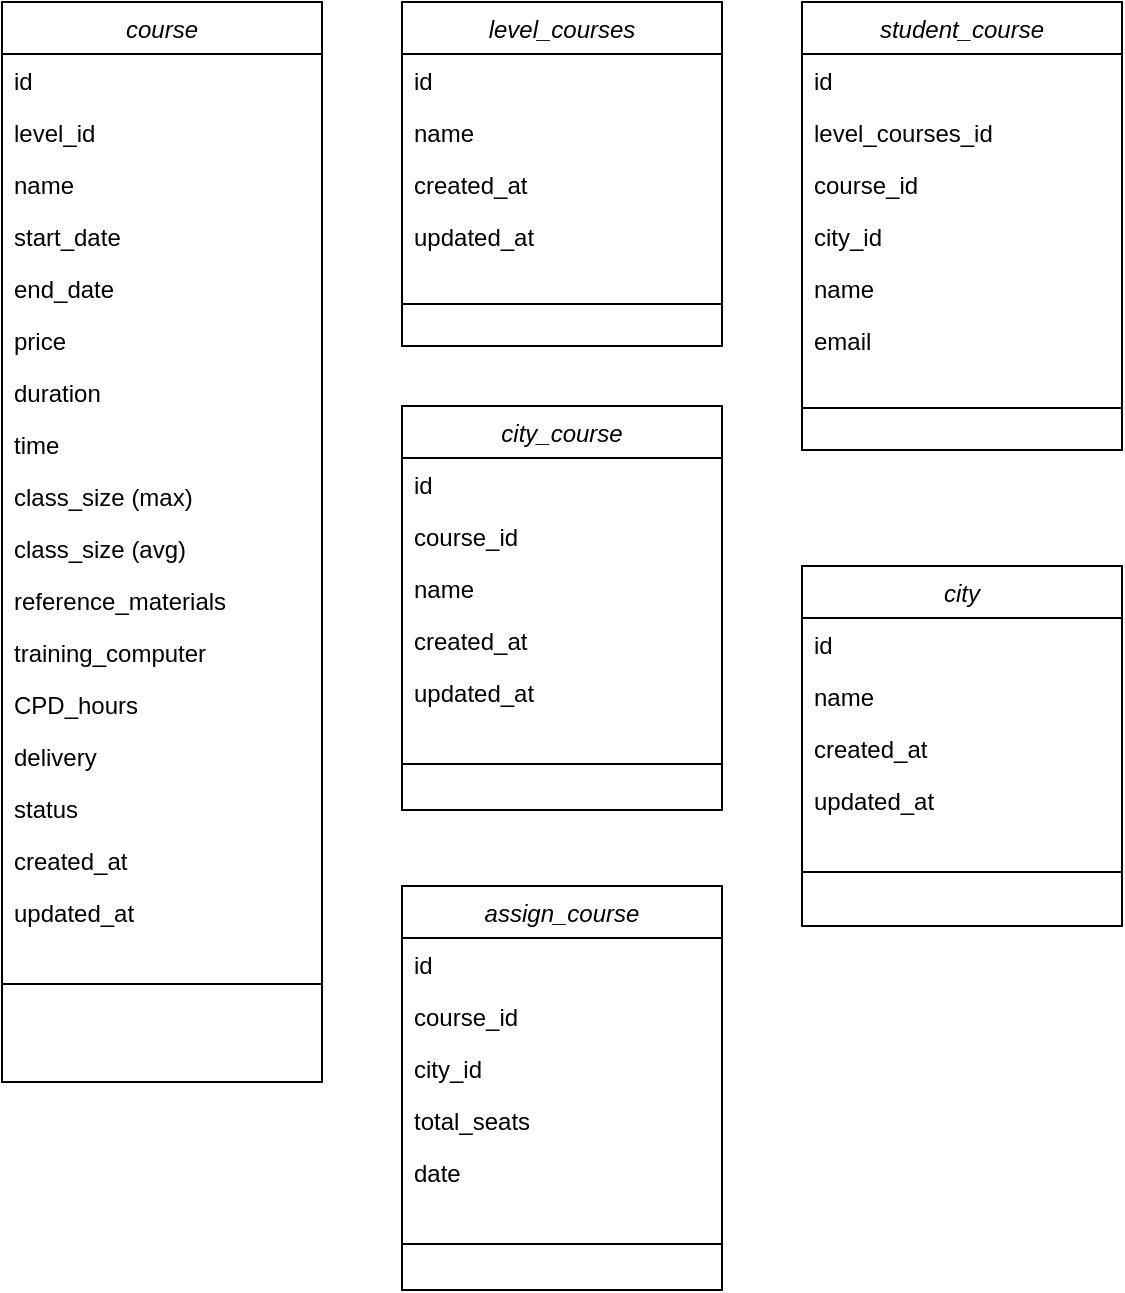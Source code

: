 <mxfile version="13.9.9" type="device"><diagram id="C5RBs43oDa-KdzZeNtuy" name="Page-1"><mxGraphModel dx="852" dy="494" grid="1" gridSize="10" guides="1" tooltips="1" connect="1" arrows="1" fold="1" page="1" pageScale="1" pageWidth="827" pageHeight="1169" math="0" shadow="0"><root><mxCell id="WIyWlLk6GJQsqaUBKTNV-0"/><mxCell id="WIyWlLk6GJQsqaUBKTNV-1" parent="WIyWlLk6GJQsqaUBKTNV-0"/><mxCell id="zkfFHV4jXpPFQw0GAbJ--0" value="level_courses" style="swimlane;fontStyle=2;align=center;verticalAlign=top;childLayout=stackLayout;horizontal=1;startSize=26;horizontalStack=0;resizeParent=1;resizeLast=0;collapsible=1;marginBottom=0;rounded=0;shadow=0;strokeWidth=1;" parent="WIyWlLk6GJQsqaUBKTNV-1" vertex="1"><mxGeometry x="240" y="38" width="160" height="172" as="geometry"><mxRectangle x="230" y="140" width="160" height="26" as="alternateBounds"/></mxGeometry></mxCell><mxCell id="zkfFHV4jXpPFQw0GAbJ--1" value="id" style="text;align=left;verticalAlign=top;spacingLeft=4;spacingRight=4;overflow=hidden;rotatable=0;points=[[0,0.5],[1,0.5]];portConstraint=eastwest;" parent="zkfFHV4jXpPFQw0GAbJ--0" vertex="1"><mxGeometry y="26" width="160" height="26" as="geometry"/></mxCell><mxCell id="eDQgV81m9udc8_w9qfrE-2" value="name" style="text;align=left;verticalAlign=top;spacingLeft=4;spacingRight=4;overflow=hidden;rotatable=0;points=[[0,0.5],[1,0.5]];portConstraint=eastwest;rounded=0;shadow=0;html=0;" parent="zkfFHV4jXpPFQw0GAbJ--0" vertex="1"><mxGeometry y="52" width="160" height="26" as="geometry"/></mxCell><mxCell id="eDQgV81m9udc8_w9qfrE-40" value="created_at" style="text;align=left;verticalAlign=top;spacingLeft=4;spacingRight=4;overflow=hidden;rotatable=0;points=[[0,0.5],[1,0.5]];portConstraint=eastwest;rounded=0;shadow=0;html=0;" parent="zkfFHV4jXpPFQw0GAbJ--0" vertex="1"><mxGeometry y="78" width="160" height="26" as="geometry"/></mxCell><mxCell id="eDQgV81m9udc8_w9qfrE-41" value="updated_at" style="text;align=left;verticalAlign=top;spacingLeft=4;spacingRight=4;overflow=hidden;rotatable=0;points=[[0,0.5],[1,0.5]];portConstraint=eastwest;rounded=0;shadow=0;html=0;" parent="zkfFHV4jXpPFQw0GAbJ--0" vertex="1"><mxGeometry y="104" width="160" height="26" as="geometry"/></mxCell><mxCell id="zkfFHV4jXpPFQw0GAbJ--4" value="" style="line;html=1;strokeWidth=1;align=left;verticalAlign=middle;spacingTop=-1;spacingLeft=3;spacingRight=3;rotatable=0;labelPosition=right;points=[];portConstraint=eastwest;" parent="zkfFHV4jXpPFQw0GAbJ--0" vertex="1"><mxGeometry y="130" width="160" height="42" as="geometry"/></mxCell><mxCell id="eDQgV81m9udc8_w9qfrE-3" value="city_course" style="swimlane;fontStyle=2;align=center;verticalAlign=top;childLayout=stackLayout;horizontal=1;startSize=26;horizontalStack=0;resizeParent=1;resizeLast=0;collapsible=1;marginBottom=0;rounded=0;shadow=0;strokeWidth=1;" parent="WIyWlLk6GJQsqaUBKTNV-1" vertex="1"><mxGeometry x="240" y="240" width="160" height="202" as="geometry"><mxRectangle x="230" y="140" width="160" height="26" as="alternateBounds"/></mxGeometry></mxCell><mxCell id="eDQgV81m9udc8_w9qfrE-4" value="id" style="text;align=left;verticalAlign=top;spacingLeft=4;spacingRight=4;overflow=hidden;rotatable=0;points=[[0,0.5],[1,0.5]];portConstraint=eastwest;" parent="eDQgV81m9udc8_w9qfrE-3" vertex="1"><mxGeometry y="26" width="160" height="26" as="geometry"/></mxCell><mxCell id="eDQgV81m9udc8_w9qfrE-5" value="course_id" style="text;align=left;verticalAlign=top;spacingLeft=4;spacingRight=4;overflow=hidden;rotatable=0;points=[[0,0.5],[1,0.5]];portConstraint=eastwest;rounded=0;shadow=0;html=0;" parent="eDQgV81m9udc8_w9qfrE-3" vertex="1"><mxGeometry y="52" width="160" height="26" as="geometry"/></mxCell><mxCell id="eDQgV81m9udc8_w9qfrE-6" value="name" style="text;align=left;verticalAlign=top;spacingLeft=4;spacingRight=4;overflow=hidden;rotatable=0;points=[[0,0.5],[1,0.5]];portConstraint=eastwest;rounded=0;shadow=0;html=0;" parent="eDQgV81m9udc8_w9qfrE-3" vertex="1"><mxGeometry y="78" width="160" height="26" as="geometry"/></mxCell><mxCell id="eDQgV81m9udc8_w9qfrE-37" value="created_at" style="text;align=left;verticalAlign=top;spacingLeft=4;spacingRight=4;overflow=hidden;rotatable=0;points=[[0,0.5],[1,0.5]];portConstraint=eastwest;rounded=0;shadow=0;html=0;" parent="eDQgV81m9udc8_w9qfrE-3" vertex="1"><mxGeometry y="104" width="160" height="26" as="geometry"/></mxCell><mxCell id="eDQgV81m9udc8_w9qfrE-36" value="updated_at" style="text;align=left;verticalAlign=top;spacingLeft=4;spacingRight=4;overflow=hidden;rotatable=0;points=[[0,0.5],[1,0.5]];portConstraint=eastwest;rounded=0;shadow=0;html=0;" parent="eDQgV81m9udc8_w9qfrE-3" vertex="1"><mxGeometry y="130" width="160" height="26" as="geometry"/></mxCell><mxCell id="eDQgV81m9udc8_w9qfrE-9" value="" style="line;html=1;strokeWidth=1;align=left;verticalAlign=middle;spacingTop=-1;spacingLeft=3;spacingRight=3;rotatable=0;labelPosition=right;points=[];portConstraint=eastwest;" parent="eDQgV81m9udc8_w9qfrE-3" vertex="1"><mxGeometry y="156" width="160" height="46" as="geometry"/></mxCell><mxCell id="eDQgV81m9udc8_w9qfrE-11" value="course" style="swimlane;fontStyle=2;align=center;verticalAlign=top;childLayout=stackLayout;horizontal=1;startSize=26;horizontalStack=0;resizeParent=1;resizeLast=0;collapsible=1;marginBottom=0;rounded=0;shadow=0;strokeWidth=1;" parent="WIyWlLk6GJQsqaUBKTNV-1" vertex="1"><mxGeometry x="40" y="38" width="160" height="540" as="geometry"><mxRectangle x="230" y="140" width="160" height="26" as="alternateBounds"/></mxGeometry></mxCell><mxCell id="eDQgV81m9udc8_w9qfrE-12" value="id" style="text;align=left;verticalAlign=top;spacingLeft=4;spacingRight=4;overflow=hidden;rotatable=0;points=[[0,0.5],[1,0.5]];portConstraint=eastwest;" parent="eDQgV81m9udc8_w9qfrE-11" vertex="1"><mxGeometry y="26" width="160" height="26" as="geometry"/></mxCell><mxCell id="eDQgV81m9udc8_w9qfrE-44" value="level_id" style="text;align=left;verticalAlign=top;spacingLeft=4;spacingRight=4;overflow=hidden;rotatable=0;points=[[0,0.5],[1,0.5]];portConstraint=eastwest;rounded=0;shadow=0;html=0;" parent="eDQgV81m9udc8_w9qfrE-11" vertex="1"><mxGeometry y="52" width="160" height="26" as="geometry"/></mxCell><mxCell id="eDQgV81m9udc8_w9qfrE-14" value="name" style="text;align=left;verticalAlign=top;spacingLeft=4;spacingRight=4;overflow=hidden;rotatable=0;points=[[0,0.5],[1,0.5]];portConstraint=eastwest;rounded=0;shadow=0;html=0;" parent="eDQgV81m9udc8_w9qfrE-11" vertex="1"><mxGeometry y="78" width="160" height="26" as="geometry"/></mxCell><mxCell id="eDQgV81m9udc8_w9qfrE-13" value="start_date" style="text;align=left;verticalAlign=top;spacingLeft=4;spacingRight=4;overflow=hidden;rotatable=0;points=[[0,0.5],[1,0.5]];portConstraint=eastwest;rounded=0;shadow=0;html=0;" parent="eDQgV81m9udc8_w9qfrE-11" vertex="1"><mxGeometry y="104" width="160" height="26" as="geometry"/></mxCell><mxCell id="eDQgV81m9udc8_w9qfrE-58" value="end_date" style="text;align=left;verticalAlign=top;spacingLeft=4;spacingRight=4;overflow=hidden;rotatable=0;points=[[0,0.5],[1,0.5]];portConstraint=eastwest;rounded=0;shadow=0;html=0;" parent="eDQgV81m9udc8_w9qfrE-11" vertex="1"><mxGeometry y="130" width="160" height="26" as="geometry"/></mxCell><mxCell id="eDQgV81m9udc8_w9qfrE-23" value="price" style="text;align=left;verticalAlign=top;spacingLeft=4;spacingRight=4;overflow=hidden;rotatable=0;points=[[0,0.5],[1,0.5]];portConstraint=eastwest;rounded=0;shadow=0;html=0;" parent="eDQgV81m9udc8_w9qfrE-11" vertex="1"><mxGeometry y="156" width="160" height="26" as="geometry"/></mxCell><mxCell id="eDQgV81m9udc8_w9qfrE-24" value="duration" style="text;align=left;verticalAlign=top;spacingLeft=4;spacingRight=4;overflow=hidden;rotatable=0;points=[[0,0.5],[1,0.5]];portConstraint=eastwest;rounded=0;shadow=0;html=0;" parent="eDQgV81m9udc8_w9qfrE-11" vertex="1"><mxGeometry y="182" width="160" height="26" as="geometry"/></mxCell><mxCell id="eDQgV81m9udc8_w9qfrE-25" value="time" style="text;align=left;verticalAlign=top;spacingLeft=4;spacingRight=4;overflow=hidden;rotatable=0;points=[[0,0.5],[1,0.5]];portConstraint=eastwest;rounded=0;shadow=0;html=0;" parent="eDQgV81m9udc8_w9qfrE-11" vertex="1"><mxGeometry y="208" width="160" height="26" as="geometry"/></mxCell><mxCell id="eDQgV81m9udc8_w9qfrE-26" value="class_size (max)" style="text;align=left;verticalAlign=top;spacingLeft=4;spacingRight=4;overflow=hidden;rotatable=0;points=[[0,0.5],[1,0.5]];portConstraint=eastwest;rounded=0;shadow=0;html=0;" parent="eDQgV81m9udc8_w9qfrE-11" vertex="1"><mxGeometry y="234" width="160" height="26" as="geometry"/></mxCell><mxCell id="eDQgV81m9udc8_w9qfrE-27" value="class_size (avg)" style="text;align=left;verticalAlign=top;spacingLeft=4;spacingRight=4;overflow=hidden;rotatable=0;points=[[0,0.5],[1,0.5]];portConstraint=eastwest;rounded=0;shadow=0;html=0;" parent="eDQgV81m9udc8_w9qfrE-11" vertex="1"><mxGeometry y="260" width="160" height="26" as="geometry"/></mxCell><mxCell id="eDQgV81m9udc8_w9qfrE-28" value="reference_materials" style="text;align=left;verticalAlign=top;spacingLeft=4;spacingRight=4;overflow=hidden;rotatable=0;points=[[0,0.5],[1,0.5]];portConstraint=eastwest;rounded=0;shadow=0;html=0;" parent="eDQgV81m9udc8_w9qfrE-11" vertex="1"><mxGeometry y="286" width="160" height="26" as="geometry"/></mxCell><mxCell id="eDQgV81m9udc8_w9qfrE-29" value="training_computer" style="text;align=left;verticalAlign=top;spacingLeft=4;spacingRight=4;overflow=hidden;rotatable=0;points=[[0,0.5],[1,0.5]];portConstraint=eastwest;rounded=0;shadow=0;html=0;" parent="eDQgV81m9udc8_w9qfrE-11" vertex="1"><mxGeometry y="312" width="160" height="26" as="geometry"/></mxCell><mxCell id="eDQgV81m9udc8_w9qfrE-30" value="CPD_hours" style="text;align=left;verticalAlign=top;spacingLeft=4;spacingRight=4;overflow=hidden;rotatable=0;points=[[0,0.5],[1,0.5]];portConstraint=eastwest;rounded=0;shadow=0;html=0;" parent="eDQgV81m9udc8_w9qfrE-11" vertex="1"><mxGeometry y="338" width="160" height="26" as="geometry"/></mxCell><mxCell id="eDQgV81m9udc8_w9qfrE-31" value="delivery" style="text;align=left;verticalAlign=top;spacingLeft=4;spacingRight=4;overflow=hidden;rotatable=0;points=[[0,0.5],[1,0.5]];portConstraint=eastwest;rounded=0;shadow=0;html=0;" parent="eDQgV81m9udc8_w9qfrE-11" vertex="1"><mxGeometry y="364" width="160" height="26" as="geometry"/></mxCell><mxCell id="eDQgV81m9udc8_w9qfrE-22" value="status" style="text;align=left;verticalAlign=top;spacingLeft=4;spacingRight=4;overflow=hidden;rotatable=0;points=[[0,0.5],[1,0.5]];portConstraint=eastwest;rounded=0;shadow=0;html=0;" parent="eDQgV81m9udc8_w9qfrE-11" vertex="1"><mxGeometry y="390" width="160" height="26" as="geometry"/></mxCell><mxCell id="eDQgV81m9udc8_w9qfrE-32" value="created_at" style="text;align=left;verticalAlign=top;spacingLeft=4;spacingRight=4;overflow=hidden;rotatable=0;points=[[0,0.5],[1,0.5]];portConstraint=eastwest;rounded=0;shadow=0;html=0;" parent="eDQgV81m9udc8_w9qfrE-11" vertex="1"><mxGeometry y="416" width="160" height="26" as="geometry"/></mxCell><mxCell id="eDQgV81m9udc8_w9qfrE-33" value="updated_at" style="text;align=left;verticalAlign=top;spacingLeft=4;spacingRight=4;overflow=hidden;rotatable=0;points=[[0,0.5],[1,0.5]];portConstraint=eastwest;rounded=0;shadow=0;html=0;" parent="eDQgV81m9udc8_w9qfrE-11" vertex="1"><mxGeometry y="442" width="160" height="26" as="geometry"/></mxCell><mxCell id="eDQgV81m9udc8_w9qfrE-15" value="" style="line;html=1;strokeWidth=1;align=left;verticalAlign=middle;spacingTop=-1;spacingLeft=3;spacingRight=3;rotatable=0;labelPosition=right;points=[];portConstraint=eastwest;" parent="eDQgV81m9udc8_w9qfrE-11" vertex="1"><mxGeometry y="468" width="160" height="46" as="geometry"/></mxCell><mxCell id="eDQgV81m9udc8_w9qfrE-45" value="student_course" style="swimlane;fontStyle=2;align=center;verticalAlign=top;childLayout=stackLayout;horizontal=1;startSize=26;horizontalStack=0;resizeParent=1;resizeLast=0;collapsible=1;marginBottom=0;rounded=0;shadow=0;strokeWidth=1;" parent="WIyWlLk6GJQsqaUBKTNV-1" vertex="1"><mxGeometry x="440" y="38" width="160" height="224" as="geometry"><mxRectangle x="230" y="140" width="160" height="26" as="alternateBounds"/></mxGeometry></mxCell><mxCell id="eDQgV81m9udc8_w9qfrE-46" value="id" style="text;align=left;verticalAlign=top;spacingLeft=4;spacingRight=4;overflow=hidden;rotatable=0;points=[[0,0.5],[1,0.5]];portConstraint=eastwest;" parent="eDQgV81m9udc8_w9qfrE-45" vertex="1"><mxGeometry y="26" width="160" height="26" as="geometry"/></mxCell><mxCell id="eDQgV81m9udc8_w9qfrE-47" value="level_courses_id" style="text;align=left;verticalAlign=top;spacingLeft=4;spacingRight=4;overflow=hidden;rotatable=0;points=[[0,0.5],[1,0.5]];portConstraint=eastwest;rounded=0;shadow=0;html=0;" parent="eDQgV81m9udc8_w9qfrE-45" vertex="1"><mxGeometry y="52" width="160" height="26" as="geometry"/></mxCell><mxCell id="eDQgV81m9udc8_w9qfrE-56" value="course_id" style="text;align=left;verticalAlign=top;spacingLeft=4;spacingRight=4;overflow=hidden;rotatable=0;points=[[0,0.5],[1,0.5]];portConstraint=eastwest;rounded=0;shadow=0;html=0;" parent="eDQgV81m9udc8_w9qfrE-45" vertex="1"><mxGeometry y="78" width="160" height="26" as="geometry"/></mxCell><mxCell id="eDQgV81m9udc8_w9qfrE-48" value="city_id" style="text;align=left;verticalAlign=top;spacingLeft=4;spacingRight=4;overflow=hidden;rotatable=0;points=[[0,0.5],[1,0.5]];portConstraint=eastwest;rounded=0;shadow=0;html=0;" parent="eDQgV81m9udc8_w9qfrE-45" vertex="1"><mxGeometry y="104" width="160" height="26" as="geometry"/></mxCell><mxCell id="eDQgV81m9udc8_w9qfrE-54" value="name" style="text;align=left;verticalAlign=top;spacingLeft=4;spacingRight=4;overflow=hidden;rotatable=0;points=[[0,0.5],[1,0.5]];portConstraint=eastwest;rounded=0;shadow=0;html=0;" parent="eDQgV81m9udc8_w9qfrE-45" vertex="1"><mxGeometry y="130" width="160" height="26" as="geometry"/></mxCell><mxCell id="eDQgV81m9udc8_w9qfrE-55" value="email" style="text;align=left;verticalAlign=top;spacingLeft=4;spacingRight=4;overflow=hidden;rotatable=0;points=[[0,0.5],[1,0.5]];portConstraint=eastwest;rounded=0;shadow=0;html=0;" parent="eDQgV81m9udc8_w9qfrE-45" vertex="1"><mxGeometry y="156" width="160" height="26" as="geometry"/></mxCell><mxCell id="eDQgV81m9udc8_w9qfrE-53" value="" style="line;html=1;strokeWidth=1;align=left;verticalAlign=middle;spacingTop=-1;spacingLeft=3;spacingRight=3;rotatable=0;labelPosition=right;points=[];portConstraint=eastwest;" parent="eDQgV81m9udc8_w9qfrE-45" vertex="1"><mxGeometry y="182" width="160" height="42" as="geometry"/></mxCell><mxCell id="KGHuFUtIYzSd_lAwzmdQ-0" value="city" style="swimlane;fontStyle=2;align=center;verticalAlign=top;childLayout=stackLayout;horizontal=1;startSize=26;horizontalStack=0;resizeParent=1;resizeLast=0;collapsible=1;marginBottom=0;rounded=0;shadow=0;strokeWidth=1;" parent="WIyWlLk6GJQsqaUBKTNV-1" vertex="1"><mxGeometry x="440" y="320" width="160" height="180" as="geometry"><mxRectangle x="230" y="140" width="160" height="26" as="alternateBounds"/></mxGeometry></mxCell><mxCell id="KGHuFUtIYzSd_lAwzmdQ-1" value="id" style="text;align=left;verticalAlign=top;spacingLeft=4;spacingRight=4;overflow=hidden;rotatable=0;points=[[0,0.5],[1,0.5]];portConstraint=eastwest;" parent="KGHuFUtIYzSd_lAwzmdQ-0" vertex="1"><mxGeometry y="26" width="160" height="26" as="geometry"/></mxCell><mxCell id="KGHuFUtIYzSd_lAwzmdQ-2" value="name" style="text;align=left;verticalAlign=top;spacingLeft=4;spacingRight=4;overflow=hidden;rotatable=0;points=[[0,0.5],[1,0.5]];portConstraint=eastwest;rounded=0;shadow=0;html=0;" parent="KGHuFUtIYzSd_lAwzmdQ-0" vertex="1"><mxGeometry y="52" width="160" height="26" as="geometry"/></mxCell><mxCell id="KGHuFUtIYzSd_lAwzmdQ-4" value="created_at" style="text;align=left;verticalAlign=top;spacingLeft=4;spacingRight=4;overflow=hidden;rotatable=0;points=[[0,0.5],[1,0.5]];portConstraint=eastwest;rounded=0;shadow=0;html=0;" parent="KGHuFUtIYzSd_lAwzmdQ-0" vertex="1"><mxGeometry y="78" width="160" height="26" as="geometry"/></mxCell><mxCell id="KGHuFUtIYzSd_lAwzmdQ-5" value="updated_at" style="text;align=left;verticalAlign=top;spacingLeft=4;spacingRight=4;overflow=hidden;rotatable=0;points=[[0,0.5],[1,0.5]];portConstraint=eastwest;rounded=0;shadow=0;html=0;" parent="KGHuFUtIYzSd_lAwzmdQ-0" vertex="1"><mxGeometry y="104" width="160" height="26" as="geometry"/></mxCell><mxCell id="KGHuFUtIYzSd_lAwzmdQ-6" value="" style="line;html=1;strokeWidth=1;align=left;verticalAlign=middle;spacingTop=-1;spacingLeft=3;spacingRight=3;rotatable=0;labelPosition=right;points=[];portConstraint=eastwest;" parent="KGHuFUtIYzSd_lAwzmdQ-0" vertex="1"><mxGeometry y="130" width="160" height="46" as="geometry"/></mxCell><mxCell id="0q2i737V4KBBfJiaUAES-0" value="assign_course" style="swimlane;fontStyle=2;align=center;verticalAlign=top;childLayout=stackLayout;horizontal=1;startSize=26;horizontalStack=0;resizeParent=1;resizeLast=0;collapsible=1;marginBottom=0;rounded=0;shadow=0;strokeWidth=1;" vertex="1" parent="WIyWlLk6GJQsqaUBKTNV-1"><mxGeometry x="240" y="480" width="160" height="202" as="geometry"><mxRectangle x="230" y="140" width="160" height="26" as="alternateBounds"/></mxGeometry></mxCell><mxCell id="0q2i737V4KBBfJiaUAES-1" value="id" style="text;align=left;verticalAlign=top;spacingLeft=4;spacingRight=4;overflow=hidden;rotatable=0;points=[[0,0.5],[1,0.5]];portConstraint=eastwest;" vertex="1" parent="0q2i737V4KBBfJiaUAES-0"><mxGeometry y="26" width="160" height="26" as="geometry"/></mxCell><mxCell id="0q2i737V4KBBfJiaUAES-2" value="course_id" style="text;align=left;verticalAlign=top;spacingLeft=4;spacingRight=4;overflow=hidden;rotatable=0;points=[[0,0.5],[1,0.5]];portConstraint=eastwest;rounded=0;shadow=0;html=0;" vertex="1" parent="0q2i737V4KBBfJiaUAES-0"><mxGeometry y="52" width="160" height="26" as="geometry"/></mxCell><mxCell id="0q2i737V4KBBfJiaUAES-3" value="city_id" style="text;align=left;verticalAlign=top;spacingLeft=4;spacingRight=4;overflow=hidden;rotatable=0;points=[[0,0.5],[1,0.5]];portConstraint=eastwest;rounded=0;shadow=0;html=0;" vertex="1" parent="0q2i737V4KBBfJiaUAES-0"><mxGeometry y="78" width="160" height="26" as="geometry"/></mxCell><mxCell id="0q2i737V4KBBfJiaUAES-4" value="total_seats" style="text;align=left;verticalAlign=top;spacingLeft=4;spacingRight=4;overflow=hidden;rotatable=0;points=[[0,0.5],[1,0.5]];portConstraint=eastwest;rounded=0;shadow=0;html=0;" vertex="1" parent="0q2i737V4KBBfJiaUAES-0"><mxGeometry y="104" width="160" height="26" as="geometry"/></mxCell><mxCell id="0q2i737V4KBBfJiaUAES-6" value="date" style="text;align=left;verticalAlign=top;spacingLeft=4;spacingRight=4;overflow=hidden;rotatable=0;points=[[0,0.5],[1,0.5]];portConstraint=eastwest;rounded=0;shadow=0;html=0;" vertex="1" parent="0q2i737V4KBBfJiaUAES-0"><mxGeometry y="130" width="160" height="26" as="geometry"/></mxCell><mxCell id="0q2i737V4KBBfJiaUAES-5" value="" style="line;html=1;strokeWidth=1;align=left;verticalAlign=middle;spacingTop=-1;spacingLeft=3;spacingRight=3;rotatable=0;labelPosition=right;points=[];portConstraint=eastwest;" vertex="1" parent="0q2i737V4KBBfJiaUAES-0"><mxGeometry y="156" width="160" height="46" as="geometry"/></mxCell></root></mxGraphModel></diagram></mxfile>